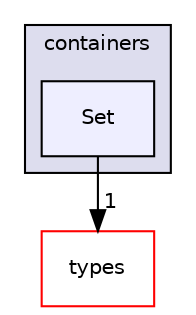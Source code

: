digraph "src/phasicFlow/containers/Set" {
  compound=true
  node [ fontsize="10", fontname="Helvetica"];
  edge [ labelfontsize="10", labelfontname="Helvetica"];
  subgraph clusterdir_74a3bd5d559eb2469f344a26dc365ad0 {
    graph [ bgcolor="#ddddee", pencolor="black", label="containers" fontname="Helvetica", fontsize="10", URL="dir_74a3bd5d559eb2469f344a26dc365ad0.html"]
  dir_92d730a7ac4820fc9064a7e184ecdfc5 [shape=box, label="Set", style="filled", fillcolor="#eeeeff", pencolor="black", URL="dir_92d730a7ac4820fc9064a7e184ecdfc5.html"];
  }
  dir_e8baec020e471dff3bc06b812491e6c5 [shape=box label="types" fillcolor="white" style="filled" color="red" URL="dir_e8baec020e471dff3bc06b812491e6c5.html"];
  dir_92d730a7ac4820fc9064a7e184ecdfc5->dir_e8baec020e471dff3bc06b812491e6c5 [headlabel="1", labeldistance=1.5 headhref="dir_000105_000175.html"];
}
